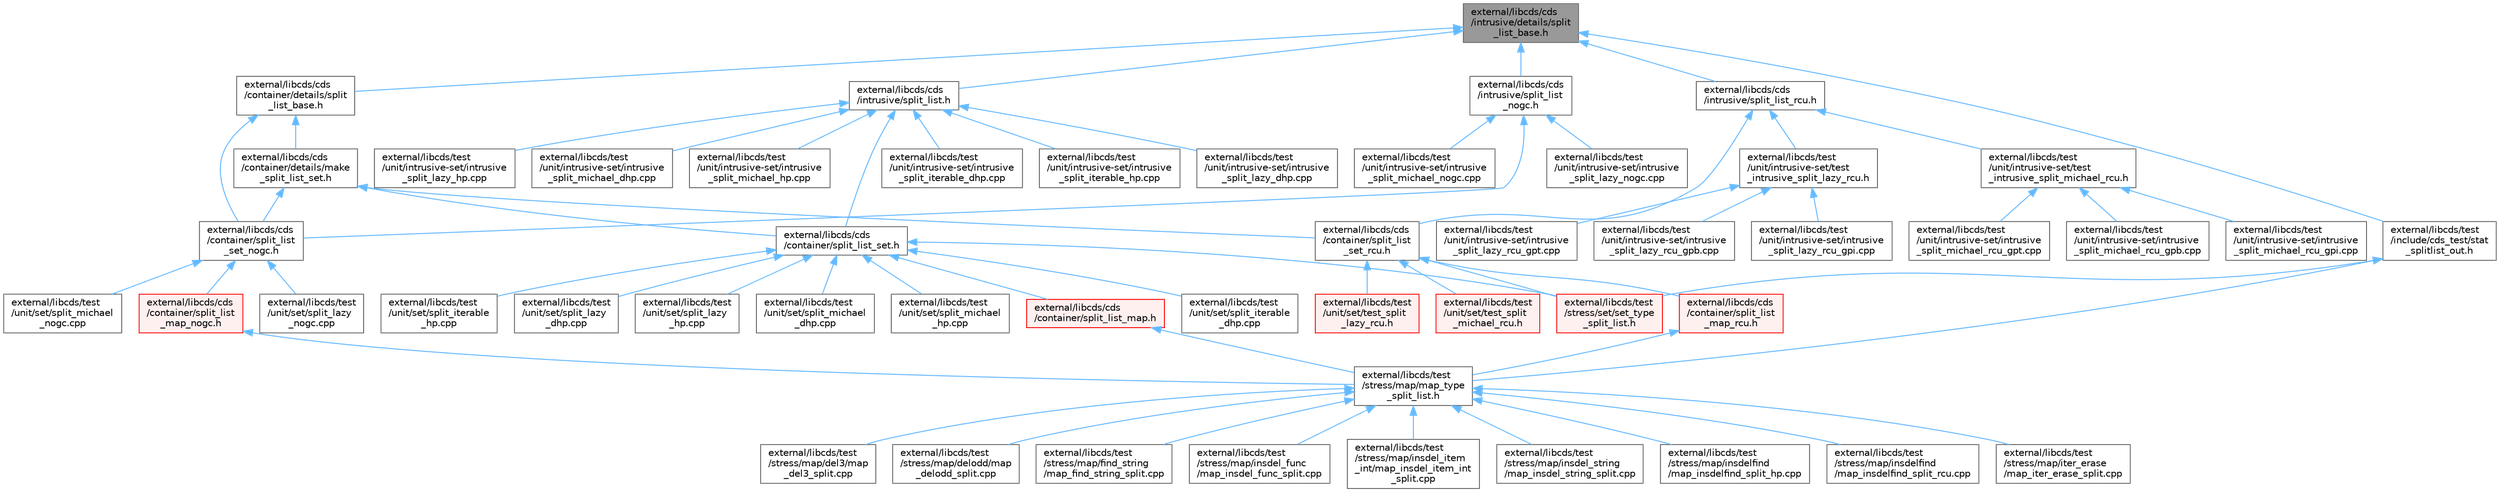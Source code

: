 digraph "external/libcds/cds/intrusive/details/split_list_base.h"
{
 // LATEX_PDF_SIZE
  bgcolor="transparent";
  edge [fontname=Helvetica,fontsize=10,labelfontname=Helvetica,labelfontsize=10];
  node [fontname=Helvetica,fontsize=10,shape=box,height=0.2,width=0.4];
  Node1 [id="Node000001",label="external/libcds/cds\l/intrusive/details/split\l_list_base.h",height=0.2,width=0.4,color="gray40", fillcolor="grey60", style="filled", fontcolor="black",tooltip=" "];
  Node1 -> Node2 [id="edge1_Node000001_Node000002",dir="back",color="steelblue1",style="solid",tooltip=" "];
  Node2 [id="Node000002",label="external/libcds/cds\l/container/details/split\l_list_base.h",height=0.2,width=0.4,color="grey40", fillcolor="white", style="filled",URL="$container_2details_2split__list__base_8h.html",tooltip=" "];
  Node2 -> Node3 [id="edge2_Node000002_Node000003",dir="back",color="steelblue1",style="solid",tooltip=" "];
  Node3 [id="Node000003",label="external/libcds/cds\l/container/details/make\l_split_list_set.h",height=0.2,width=0.4,color="grey40", fillcolor="white", style="filled",URL="$make__split__list__set_8h.html",tooltip=" "];
  Node3 -> Node4 [id="edge3_Node000003_Node000004",dir="back",color="steelblue1",style="solid",tooltip=" "];
  Node4 [id="Node000004",label="external/libcds/cds\l/container/split_list_set.h",height=0.2,width=0.4,color="grey40", fillcolor="white", style="filled",URL="$split__list__set_8h.html",tooltip=" "];
  Node4 -> Node5 [id="edge4_Node000004_Node000005",dir="back",color="steelblue1",style="solid",tooltip=" "];
  Node5 [id="Node000005",label="external/libcds/cds\l/container/split_list_map.h",height=0.2,width=0.4,color="red", fillcolor="#FFF0F0", style="filled",URL="$split__list__map_8h.html",tooltip=" "];
  Node5 -> Node6 [id="edge5_Node000005_Node000006",dir="back",color="steelblue1",style="solid",tooltip=" "];
  Node6 [id="Node000006",label="external/libcds/test\l/stress/map/map_type\l_split_list.h",height=0.2,width=0.4,color="grey40", fillcolor="white", style="filled",URL="$map__type__split__list_8h.html",tooltip=" "];
  Node6 -> Node7 [id="edge6_Node000006_Node000007",dir="back",color="steelblue1",style="solid",tooltip=" "];
  Node7 [id="Node000007",label="external/libcds/test\l/stress/map/del3/map\l_del3_split.cpp",height=0.2,width=0.4,color="grey40", fillcolor="white", style="filled",URL="$map__del3__split_8cpp.html",tooltip=" "];
  Node6 -> Node8 [id="edge7_Node000006_Node000008",dir="back",color="steelblue1",style="solid",tooltip=" "];
  Node8 [id="Node000008",label="external/libcds/test\l/stress/map/delodd/map\l_delodd_split.cpp",height=0.2,width=0.4,color="grey40", fillcolor="white", style="filled",URL="$map__delodd__split_8cpp.html",tooltip=" "];
  Node6 -> Node9 [id="edge8_Node000006_Node000009",dir="back",color="steelblue1",style="solid",tooltip=" "];
  Node9 [id="Node000009",label="external/libcds/test\l/stress/map/find_string\l/map_find_string_split.cpp",height=0.2,width=0.4,color="grey40", fillcolor="white", style="filled",URL="$map__find__string__split_8cpp.html",tooltip=" "];
  Node6 -> Node10 [id="edge9_Node000006_Node000010",dir="back",color="steelblue1",style="solid",tooltip=" "];
  Node10 [id="Node000010",label="external/libcds/test\l/stress/map/insdel_func\l/map_insdel_func_split.cpp",height=0.2,width=0.4,color="grey40", fillcolor="white", style="filled",URL="$map__insdel__func__split_8cpp.html",tooltip=" "];
  Node6 -> Node11 [id="edge10_Node000006_Node000011",dir="back",color="steelblue1",style="solid",tooltip=" "];
  Node11 [id="Node000011",label="external/libcds/test\l/stress/map/insdel_item\l_int/map_insdel_item_int\l_split.cpp",height=0.2,width=0.4,color="grey40", fillcolor="white", style="filled",URL="$map__insdel__item__int__split_8cpp.html",tooltip=" "];
  Node6 -> Node12 [id="edge11_Node000006_Node000012",dir="back",color="steelblue1",style="solid",tooltip=" "];
  Node12 [id="Node000012",label="external/libcds/test\l/stress/map/insdel_string\l/map_insdel_string_split.cpp",height=0.2,width=0.4,color="grey40", fillcolor="white", style="filled",URL="$map__insdel__string__split_8cpp.html",tooltip=" "];
  Node6 -> Node13 [id="edge12_Node000006_Node000013",dir="back",color="steelblue1",style="solid",tooltip=" "];
  Node13 [id="Node000013",label="external/libcds/test\l/stress/map/insdelfind\l/map_insdelfind_split_hp.cpp",height=0.2,width=0.4,color="grey40", fillcolor="white", style="filled",URL="$map__insdelfind__split__hp_8cpp.html",tooltip=" "];
  Node6 -> Node14 [id="edge13_Node000006_Node000014",dir="back",color="steelblue1",style="solid",tooltip=" "];
  Node14 [id="Node000014",label="external/libcds/test\l/stress/map/insdelfind\l/map_insdelfind_split_rcu.cpp",height=0.2,width=0.4,color="grey40", fillcolor="white", style="filled",URL="$map__insdelfind__split__rcu_8cpp.html",tooltip=" "];
  Node6 -> Node15 [id="edge14_Node000006_Node000015",dir="back",color="steelblue1",style="solid",tooltip=" "];
  Node15 [id="Node000015",label="external/libcds/test\l/stress/map/iter_erase\l/map_iter_erase_split.cpp",height=0.2,width=0.4,color="grey40", fillcolor="white", style="filled",URL="$map__iter__erase__split_8cpp.html",tooltip=" "];
  Node4 -> Node22 [id="edge15_Node000004_Node000022",dir="back",color="steelblue1",style="solid",tooltip=" "];
  Node22 [id="Node000022",label="external/libcds/test\l/stress/set/set_type\l_split_list.h",height=0.2,width=0.4,color="red", fillcolor="#FFF0F0", style="filled",URL="$set__type__split__list_8h.html",tooltip=" "];
  Node4 -> Node31 [id="edge16_Node000004_Node000031",dir="back",color="steelblue1",style="solid",tooltip=" "];
  Node31 [id="Node000031",label="external/libcds/test\l/unit/set/split_iterable\l_dhp.cpp",height=0.2,width=0.4,color="grey40", fillcolor="white", style="filled",URL="$set_2split__iterable__dhp_8cpp.html",tooltip=" "];
  Node4 -> Node32 [id="edge17_Node000004_Node000032",dir="back",color="steelblue1",style="solid",tooltip=" "];
  Node32 [id="Node000032",label="external/libcds/test\l/unit/set/split_iterable\l_hp.cpp",height=0.2,width=0.4,color="grey40", fillcolor="white", style="filled",URL="$set_2split__iterable__hp_8cpp.html",tooltip=" "];
  Node4 -> Node33 [id="edge18_Node000004_Node000033",dir="back",color="steelblue1",style="solid",tooltip=" "];
  Node33 [id="Node000033",label="external/libcds/test\l/unit/set/split_lazy\l_dhp.cpp",height=0.2,width=0.4,color="grey40", fillcolor="white", style="filled",URL="$set_2split__lazy__dhp_8cpp.html",tooltip=" "];
  Node4 -> Node34 [id="edge19_Node000004_Node000034",dir="back",color="steelblue1",style="solid",tooltip=" "];
  Node34 [id="Node000034",label="external/libcds/test\l/unit/set/split_lazy\l_hp.cpp",height=0.2,width=0.4,color="grey40", fillcolor="white", style="filled",URL="$set_2split__lazy__hp_8cpp.html",tooltip=" "];
  Node4 -> Node35 [id="edge20_Node000004_Node000035",dir="back",color="steelblue1",style="solid",tooltip=" "];
  Node35 [id="Node000035",label="external/libcds/test\l/unit/set/split_michael\l_dhp.cpp",height=0.2,width=0.4,color="grey40", fillcolor="white", style="filled",URL="$set_2split__michael__dhp_8cpp.html",tooltip=" "];
  Node4 -> Node36 [id="edge21_Node000004_Node000036",dir="back",color="steelblue1",style="solid",tooltip=" "];
  Node36 [id="Node000036",label="external/libcds/test\l/unit/set/split_michael\l_hp.cpp",height=0.2,width=0.4,color="grey40", fillcolor="white", style="filled",URL="$set_2split__michael__hp_8cpp.html",tooltip=" "];
  Node3 -> Node37 [id="edge22_Node000003_Node000037",dir="back",color="steelblue1",style="solid",tooltip=" "];
  Node37 [id="Node000037",label="external/libcds/cds\l/container/split_list\l_set_nogc.h",height=0.2,width=0.4,color="grey40", fillcolor="white", style="filled",URL="$split__list__set__nogc_8h.html",tooltip=" "];
  Node37 -> Node38 [id="edge23_Node000037_Node000038",dir="back",color="steelblue1",style="solid",tooltip=" "];
  Node38 [id="Node000038",label="external/libcds/cds\l/container/split_list\l_map_nogc.h",height=0.2,width=0.4,color="red", fillcolor="#FFF0F0", style="filled",URL="$split__list__map__nogc_8h.html",tooltip=" "];
  Node38 -> Node6 [id="edge24_Node000038_Node000006",dir="back",color="steelblue1",style="solid",tooltip=" "];
  Node37 -> Node41 [id="edge25_Node000037_Node000041",dir="back",color="steelblue1",style="solid",tooltip=" "];
  Node41 [id="Node000041",label="external/libcds/test\l/unit/set/split_lazy\l_nogc.cpp",height=0.2,width=0.4,color="grey40", fillcolor="white", style="filled",URL="$set_2split__lazy__nogc_8cpp.html",tooltip=" "];
  Node37 -> Node42 [id="edge26_Node000037_Node000042",dir="back",color="steelblue1",style="solid",tooltip=" "];
  Node42 [id="Node000042",label="external/libcds/test\l/unit/set/split_michael\l_nogc.cpp",height=0.2,width=0.4,color="grey40", fillcolor="white", style="filled",URL="$set_2split__michael__nogc_8cpp.html",tooltip=" "];
  Node3 -> Node43 [id="edge27_Node000003_Node000043",dir="back",color="steelblue1",style="solid",tooltip=" "];
  Node43 [id="Node000043",label="external/libcds/cds\l/container/split_list\l_set_rcu.h",height=0.2,width=0.4,color="grey40", fillcolor="white", style="filled",URL="$split__list__set__rcu_8h.html",tooltip=" "];
  Node43 -> Node44 [id="edge28_Node000043_Node000044",dir="back",color="steelblue1",style="solid",tooltip=" "];
  Node44 [id="Node000044",label="external/libcds/cds\l/container/split_list\l_map_rcu.h",height=0.2,width=0.4,color="red", fillcolor="#FFF0F0", style="filled",URL="$split__list__map__rcu_8h.html",tooltip=" "];
  Node44 -> Node6 [id="edge29_Node000044_Node000006",dir="back",color="steelblue1",style="solid",tooltip=" "];
  Node43 -> Node22 [id="edge30_Node000043_Node000022",dir="back",color="steelblue1",style="solid",tooltip=" "];
  Node43 -> Node53 [id="edge31_Node000043_Node000053",dir="back",color="steelblue1",style="solid",tooltip=" "];
  Node53 [id="Node000053",label="external/libcds/test\l/unit/set/test_split\l_lazy_rcu.h",height=0.2,width=0.4,color="red", fillcolor="#FFF0F0", style="filled",URL="$set_2test__split__lazy__rcu_8h.html",tooltip=" "];
  Node43 -> Node57 [id="edge32_Node000043_Node000057",dir="back",color="steelblue1",style="solid",tooltip=" "];
  Node57 [id="Node000057",label="external/libcds/test\l/unit/set/test_split\l_michael_rcu.h",height=0.2,width=0.4,color="red", fillcolor="#FFF0F0", style="filled",URL="$set_2test__split__michael__rcu_8h.html",tooltip=" "];
  Node2 -> Node37 [id="edge33_Node000002_Node000037",dir="back",color="steelblue1",style="solid",tooltip=" "];
  Node1 -> Node61 [id="edge34_Node000001_Node000061",dir="back",color="steelblue1",style="solid",tooltip=" "];
  Node61 [id="Node000061",label="external/libcds/cds\l/intrusive/split_list.h",height=0.2,width=0.4,color="grey40", fillcolor="white", style="filled",URL="$split__list_8h.html",tooltip=" "];
  Node61 -> Node4 [id="edge35_Node000061_Node000004",dir="back",color="steelblue1",style="solid",tooltip=" "];
  Node61 -> Node62 [id="edge36_Node000061_Node000062",dir="back",color="steelblue1",style="solid",tooltip=" "];
  Node62 [id="Node000062",label="external/libcds/test\l/unit/intrusive-set/intrusive\l_split_iterable_dhp.cpp",height=0.2,width=0.4,color="grey40", fillcolor="white", style="filled",URL="$intrusive__split__iterable__dhp_8cpp.html",tooltip=" "];
  Node61 -> Node63 [id="edge37_Node000061_Node000063",dir="back",color="steelblue1",style="solid",tooltip=" "];
  Node63 [id="Node000063",label="external/libcds/test\l/unit/intrusive-set/intrusive\l_split_iterable_hp.cpp",height=0.2,width=0.4,color="grey40", fillcolor="white", style="filled",URL="$intrusive__split__iterable__hp_8cpp.html",tooltip=" "];
  Node61 -> Node64 [id="edge38_Node000061_Node000064",dir="back",color="steelblue1",style="solid",tooltip=" "];
  Node64 [id="Node000064",label="external/libcds/test\l/unit/intrusive-set/intrusive\l_split_lazy_dhp.cpp",height=0.2,width=0.4,color="grey40", fillcolor="white", style="filled",URL="$intrusive__split__lazy__dhp_8cpp.html",tooltip=" "];
  Node61 -> Node65 [id="edge39_Node000061_Node000065",dir="back",color="steelblue1",style="solid",tooltip=" "];
  Node65 [id="Node000065",label="external/libcds/test\l/unit/intrusive-set/intrusive\l_split_lazy_hp.cpp",height=0.2,width=0.4,color="grey40", fillcolor="white", style="filled",URL="$intrusive__split__lazy__hp_8cpp.html",tooltip=" "];
  Node61 -> Node66 [id="edge40_Node000061_Node000066",dir="back",color="steelblue1",style="solid",tooltip=" "];
  Node66 [id="Node000066",label="external/libcds/test\l/unit/intrusive-set/intrusive\l_split_michael_dhp.cpp",height=0.2,width=0.4,color="grey40", fillcolor="white", style="filled",URL="$intrusive__split__michael__dhp_8cpp.html",tooltip=" "];
  Node61 -> Node67 [id="edge41_Node000061_Node000067",dir="back",color="steelblue1",style="solid",tooltip=" "];
  Node67 [id="Node000067",label="external/libcds/test\l/unit/intrusive-set/intrusive\l_split_michael_hp.cpp",height=0.2,width=0.4,color="grey40", fillcolor="white", style="filled",URL="$intrusive__split__michael__hp_8cpp.html",tooltip=" "];
  Node1 -> Node68 [id="edge42_Node000001_Node000068",dir="back",color="steelblue1",style="solid",tooltip=" "];
  Node68 [id="Node000068",label="external/libcds/cds\l/intrusive/split_list\l_nogc.h",height=0.2,width=0.4,color="grey40", fillcolor="white", style="filled",URL="$split__list__nogc_8h.html",tooltip=" "];
  Node68 -> Node37 [id="edge43_Node000068_Node000037",dir="back",color="steelblue1",style="solid",tooltip=" "];
  Node68 -> Node69 [id="edge44_Node000068_Node000069",dir="back",color="steelblue1",style="solid",tooltip=" "];
  Node69 [id="Node000069",label="external/libcds/test\l/unit/intrusive-set/intrusive\l_split_lazy_nogc.cpp",height=0.2,width=0.4,color="grey40", fillcolor="white", style="filled",URL="$intrusive__split__lazy__nogc_8cpp.html",tooltip=" "];
  Node68 -> Node70 [id="edge45_Node000068_Node000070",dir="back",color="steelblue1",style="solid",tooltip=" "];
  Node70 [id="Node000070",label="external/libcds/test\l/unit/intrusive-set/intrusive\l_split_michael_nogc.cpp",height=0.2,width=0.4,color="grey40", fillcolor="white", style="filled",URL="$intrusive__split__michael__nogc_8cpp.html",tooltip=" "];
  Node1 -> Node71 [id="edge46_Node000001_Node000071",dir="back",color="steelblue1",style="solid",tooltip=" "];
  Node71 [id="Node000071",label="external/libcds/cds\l/intrusive/split_list_rcu.h",height=0.2,width=0.4,color="grey40", fillcolor="white", style="filled",URL="$split__list__rcu_8h.html",tooltip=" "];
  Node71 -> Node43 [id="edge47_Node000071_Node000043",dir="back",color="steelblue1",style="solid",tooltip=" "];
  Node71 -> Node72 [id="edge48_Node000071_Node000072",dir="back",color="steelblue1",style="solid",tooltip=" "];
  Node72 [id="Node000072",label="external/libcds/test\l/unit/intrusive-set/test\l_intrusive_split_lazy_rcu.h",height=0.2,width=0.4,color="grey40", fillcolor="white", style="filled",URL="$test__intrusive__split__lazy__rcu_8h.html",tooltip=" "];
  Node72 -> Node73 [id="edge49_Node000072_Node000073",dir="back",color="steelblue1",style="solid",tooltip=" "];
  Node73 [id="Node000073",label="external/libcds/test\l/unit/intrusive-set/intrusive\l_split_lazy_rcu_gpb.cpp",height=0.2,width=0.4,color="grey40", fillcolor="white", style="filled",URL="$intrusive__split__lazy__rcu__gpb_8cpp.html",tooltip=" "];
  Node72 -> Node74 [id="edge50_Node000072_Node000074",dir="back",color="steelblue1",style="solid",tooltip=" "];
  Node74 [id="Node000074",label="external/libcds/test\l/unit/intrusive-set/intrusive\l_split_lazy_rcu_gpi.cpp",height=0.2,width=0.4,color="grey40", fillcolor="white", style="filled",URL="$intrusive__split__lazy__rcu__gpi_8cpp.html",tooltip=" "];
  Node72 -> Node75 [id="edge51_Node000072_Node000075",dir="back",color="steelblue1",style="solid",tooltip=" "];
  Node75 [id="Node000075",label="external/libcds/test\l/unit/intrusive-set/intrusive\l_split_lazy_rcu_gpt.cpp",height=0.2,width=0.4,color="grey40", fillcolor="white", style="filled",URL="$intrusive__split__lazy__rcu__gpt_8cpp.html",tooltip=" "];
  Node71 -> Node76 [id="edge52_Node000071_Node000076",dir="back",color="steelblue1",style="solid",tooltip=" "];
  Node76 [id="Node000076",label="external/libcds/test\l/unit/intrusive-set/test\l_intrusive_split_michael_rcu.h",height=0.2,width=0.4,color="grey40", fillcolor="white", style="filled",URL="$test__intrusive__split__michael__rcu_8h.html",tooltip=" "];
  Node76 -> Node77 [id="edge53_Node000076_Node000077",dir="back",color="steelblue1",style="solid",tooltip=" "];
  Node77 [id="Node000077",label="external/libcds/test\l/unit/intrusive-set/intrusive\l_split_michael_rcu_gpb.cpp",height=0.2,width=0.4,color="grey40", fillcolor="white", style="filled",URL="$intrusive__split__michael__rcu__gpb_8cpp.html",tooltip=" "];
  Node76 -> Node78 [id="edge54_Node000076_Node000078",dir="back",color="steelblue1",style="solid",tooltip=" "];
  Node78 [id="Node000078",label="external/libcds/test\l/unit/intrusive-set/intrusive\l_split_michael_rcu_gpi.cpp",height=0.2,width=0.4,color="grey40", fillcolor="white", style="filled",URL="$intrusive__split__michael__rcu__gpi_8cpp.html",tooltip=" "];
  Node76 -> Node79 [id="edge55_Node000076_Node000079",dir="back",color="steelblue1",style="solid",tooltip=" "];
  Node79 [id="Node000079",label="external/libcds/test\l/unit/intrusive-set/intrusive\l_split_michael_rcu_gpt.cpp",height=0.2,width=0.4,color="grey40", fillcolor="white", style="filled",URL="$intrusive__split__michael__rcu__gpt_8cpp.html",tooltip=" "];
  Node1 -> Node80 [id="edge56_Node000001_Node000080",dir="back",color="steelblue1",style="solid",tooltip=" "];
  Node80 [id="Node000080",label="external/libcds/test\l/include/cds_test/stat\l_splitlist_out.h",height=0.2,width=0.4,color="grey40", fillcolor="white", style="filled",URL="$stat__splitlist__out_8h.html",tooltip=" "];
  Node80 -> Node6 [id="edge57_Node000080_Node000006",dir="back",color="steelblue1",style="solid",tooltip=" "];
  Node80 -> Node22 [id="edge58_Node000080_Node000022",dir="back",color="steelblue1",style="solid",tooltip=" "];
}
